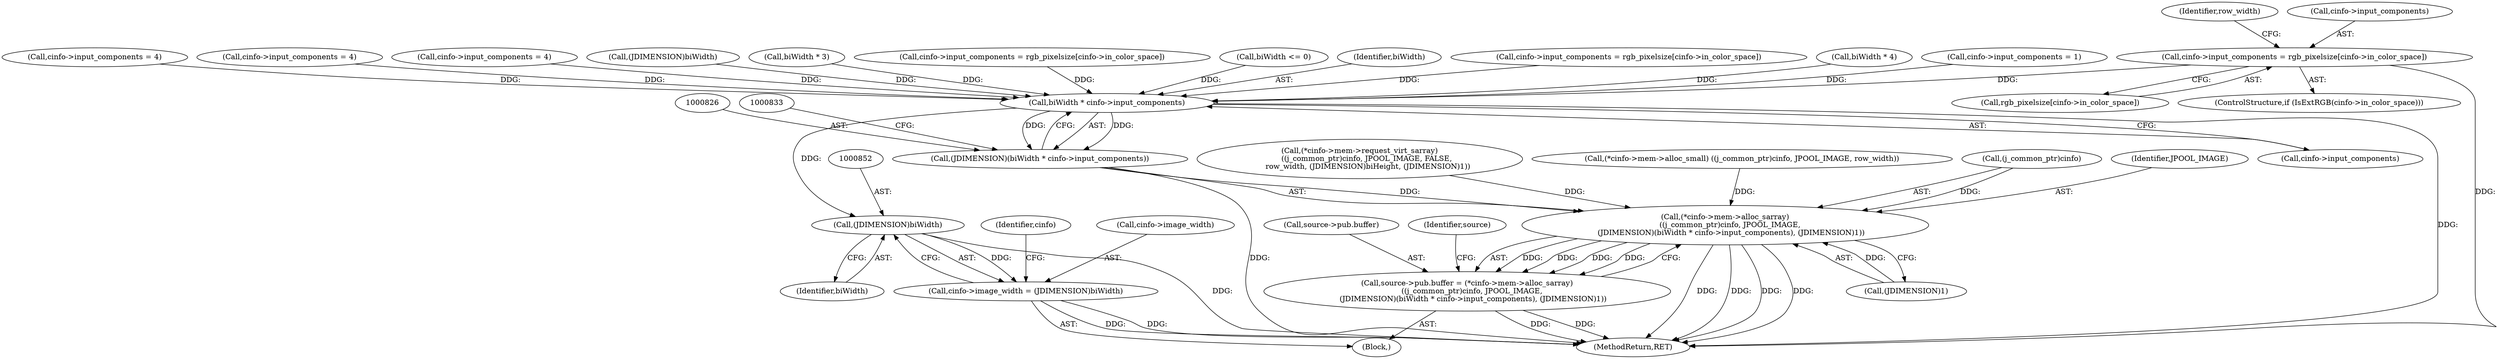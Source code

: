 digraph "0_libjpeg-turbo_9c78a04df4e44ef6487eee99c4258397f4fdca55_0@API" {
"1000553" [label="(Call,cinfo->input_components = rgb_pixelsize[cinfo->in_color_space])"];
"1000827" [label="(Call,biWidth * cinfo->input_components)"];
"1000825" [label="(Call,(JDIMENSION)(biWidth * cinfo->input_components))"];
"1000820" [label="(Call,(*cinfo->mem->alloc_sarray)\n    ((j_common_ptr)cinfo, JPOOL_IMAGE,\n     (JDIMENSION)(biWidth * cinfo->input_components), (JDIMENSION)1))"];
"1000814" [label="(Call,source->pub.buffer = (*cinfo->mem->alloc_sarray)\n    ((j_common_ptr)cinfo, JPOOL_IMAGE,\n     (JDIMENSION)(biWidth * cinfo->input_components), (JDIMENSION)1))"];
"1000851" [label="(Call,(JDIMENSION)biWidth)"];
"1000847" [label="(Call,cinfo->image_width = (JDIMENSION)biWidth)"];
"1000853" [label="(Identifier,biWidth)"];
"1000591" [label="(Identifier,row_width)"];
"1000828" [label="(Identifier,biWidth)"];
"1000856" [label="(Identifier,cinfo)"];
"1000663" [label="(Call,cinfo->input_components = rgb_pixelsize[cinfo->in_color_space])"];
"1000827" [label="(Call,biWidth * cinfo->input_components)"];
"1000557" [label="(Call,rgb_pixelsize[cinfo->in_color_space])"];
"1000814" [label="(Call,source->pub.buffer = (*cinfo->mem->alloc_sarray)\n    ((j_common_ptr)cinfo, JPOOL_IMAGE,\n     (JDIMENSION)(biWidth * cinfo->input_components), (JDIMENSION)1))"];
"1000554" [label="(Call,cinfo->input_components)"];
"1000722" [label="(Call,(*cinfo->mem->request_virt_sarray)\n      ((j_common_ptr)cinfo, JPOOL_IMAGE, FALSE,\n       row_width, (JDIMENSION)biHeight, (JDIMENSION)1))"];
"1000848" [label="(Call,cinfo->image_width)"];
"1000692" [label="(Call,biWidth * 4)"];
"1000569" [label="(Call,cinfo->input_components = 1)"];
"1000769" [label="(Call,(*cinfo->mem->alloc_small) ((j_common_ptr)cinfo, JPOOL_IMAGE, row_width))"];
"1000629" [label="(Call,cinfo->input_components = 4)"];
"1000829" [label="(Call,cinfo->input_components)"];
"1000135" [label="(Block,)"];
"1000847" [label="(Call,cinfo->image_width = (JDIMENSION)biWidth)"];
"1000838" [label="(Identifier,source)"];
"1000553" [label="(Call,cinfo->input_components = rgb_pixelsize[cinfo->in_color_space])"];
"1000821" [label="(Call,(j_common_ptr)cinfo)"];
"1000548" [label="(ControlStructure,if (IsExtRGB(cinfo->in_color_space)))"];
"1000581" [label="(Call,cinfo->input_components = 4)"];
"1000679" [label="(Call,cinfo->input_components = 4)"];
"1000825" [label="(Call,(JDIMENSION)(biWidth * cinfo->input_components))"];
"1000824" [label="(Identifier,JPOOL_IMAGE)"];
"1000815" [label="(Call,source->pub.buffer)"];
"1000592" [label="(Call,(JDIMENSION)biWidth)"];
"1000642" [label="(Call,biWidth * 3)"];
"1000832" [label="(Call,(JDIMENSION)1)"];
"1000861" [label="(MethodReturn,RET)"];
"1000613" [label="(Call,cinfo->input_components = rgb_pixelsize[cinfo->in_color_space])"];
"1000820" [label="(Call,(*cinfo->mem->alloc_sarray)\n    ((j_common_ptr)cinfo, JPOOL_IMAGE,\n     (JDIMENSION)(biWidth * cinfo->input_components), (JDIMENSION)1))"];
"1000438" [label="(Call,biWidth <= 0)"];
"1000851" [label="(Call,(JDIMENSION)biWidth)"];
"1000553" -> "1000548"  [label="AST: "];
"1000553" -> "1000557"  [label="CFG: "];
"1000554" -> "1000553"  [label="AST: "];
"1000557" -> "1000553"  [label="AST: "];
"1000591" -> "1000553"  [label="CFG: "];
"1000553" -> "1000861"  [label="DDG: "];
"1000553" -> "1000827"  [label="DDG: "];
"1000827" -> "1000825"  [label="AST: "];
"1000827" -> "1000829"  [label="CFG: "];
"1000828" -> "1000827"  [label="AST: "];
"1000829" -> "1000827"  [label="AST: "];
"1000825" -> "1000827"  [label="CFG: "];
"1000827" -> "1000861"  [label="DDG: "];
"1000827" -> "1000825"  [label="DDG: "];
"1000827" -> "1000825"  [label="DDG: "];
"1000642" -> "1000827"  [label="DDG: "];
"1000692" -> "1000827"  [label="DDG: "];
"1000592" -> "1000827"  [label="DDG: "];
"1000438" -> "1000827"  [label="DDG: "];
"1000613" -> "1000827"  [label="DDG: "];
"1000629" -> "1000827"  [label="DDG: "];
"1000679" -> "1000827"  [label="DDG: "];
"1000581" -> "1000827"  [label="DDG: "];
"1000569" -> "1000827"  [label="DDG: "];
"1000663" -> "1000827"  [label="DDG: "];
"1000827" -> "1000851"  [label="DDG: "];
"1000825" -> "1000820"  [label="AST: "];
"1000826" -> "1000825"  [label="AST: "];
"1000833" -> "1000825"  [label="CFG: "];
"1000825" -> "1000861"  [label="DDG: "];
"1000825" -> "1000820"  [label="DDG: "];
"1000820" -> "1000814"  [label="AST: "];
"1000820" -> "1000832"  [label="CFG: "];
"1000821" -> "1000820"  [label="AST: "];
"1000824" -> "1000820"  [label="AST: "];
"1000832" -> "1000820"  [label="AST: "];
"1000814" -> "1000820"  [label="CFG: "];
"1000820" -> "1000861"  [label="DDG: "];
"1000820" -> "1000861"  [label="DDG: "];
"1000820" -> "1000861"  [label="DDG: "];
"1000820" -> "1000861"  [label="DDG: "];
"1000820" -> "1000814"  [label="DDG: "];
"1000820" -> "1000814"  [label="DDG: "];
"1000820" -> "1000814"  [label="DDG: "];
"1000820" -> "1000814"  [label="DDG: "];
"1000821" -> "1000820"  [label="DDG: "];
"1000769" -> "1000820"  [label="DDG: "];
"1000722" -> "1000820"  [label="DDG: "];
"1000832" -> "1000820"  [label="DDG: "];
"1000814" -> "1000135"  [label="AST: "];
"1000815" -> "1000814"  [label="AST: "];
"1000838" -> "1000814"  [label="CFG: "];
"1000814" -> "1000861"  [label="DDG: "];
"1000814" -> "1000861"  [label="DDG: "];
"1000851" -> "1000847"  [label="AST: "];
"1000851" -> "1000853"  [label="CFG: "];
"1000852" -> "1000851"  [label="AST: "];
"1000853" -> "1000851"  [label="AST: "];
"1000847" -> "1000851"  [label="CFG: "];
"1000851" -> "1000861"  [label="DDG: "];
"1000851" -> "1000847"  [label="DDG: "];
"1000847" -> "1000135"  [label="AST: "];
"1000848" -> "1000847"  [label="AST: "];
"1000856" -> "1000847"  [label="CFG: "];
"1000847" -> "1000861"  [label="DDG: "];
"1000847" -> "1000861"  [label="DDG: "];
}
